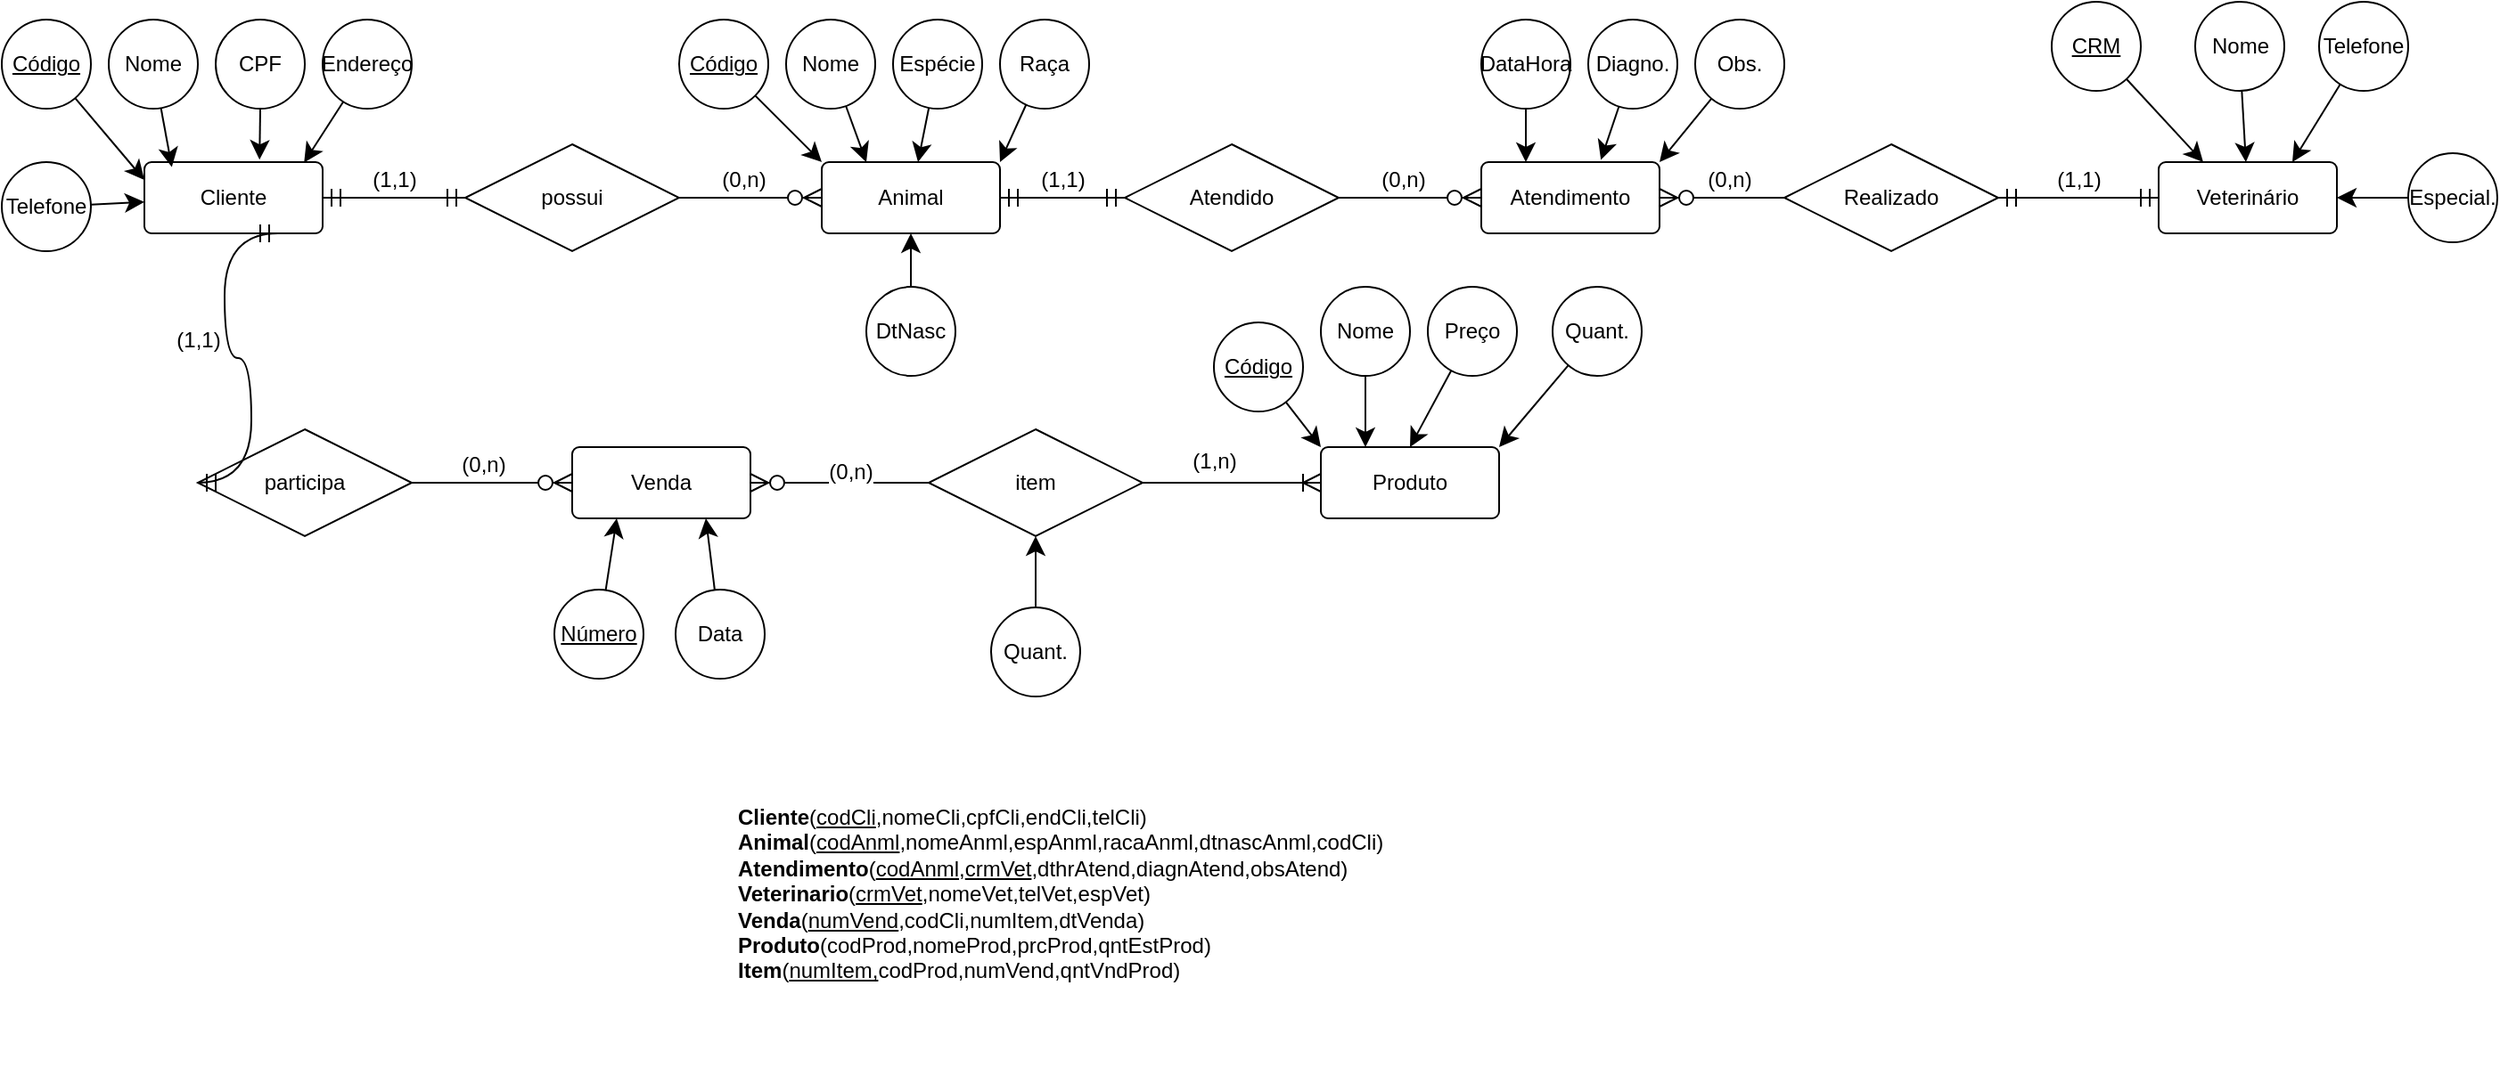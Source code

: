 <mxfile version="28.2.5">
  <diagram name="Página-1" id="lY--uPWrFN2BqIdOnKK3">
    <mxGraphModel dx="1020" dy="1765" grid="1" gridSize="10" guides="1" tooltips="1" connect="1" arrows="1" fold="1" page="1" pageScale="1" pageWidth="827" pageHeight="1169" math="0" shadow="0">
      <root>
        <mxCell id="0" />
        <mxCell id="1" parent="0" />
        <mxCell id="D7zyY9xv77rd_G1h-lyi-1" value="Cliente" style="rounded=1;arcSize=10;whiteSpace=wrap;html=1;align=center;" vertex="1" parent="1">
          <mxGeometry x="90" y="80" width="100" height="40" as="geometry" />
        </mxCell>
        <mxCell id="D7zyY9xv77rd_G1h-lyi-2" value="Animal" style="rounded=1;arcSize=10;whiteSpace=wrap;html=1;align=center;" vertex="1" parent="1">
          <mxGeometry x="470" y="80" width="100" height="40" as="geometry" />
        </mxCell>
        <mxCell id="D7zyY9xv77rd_G1h-lyi-3" value="Veterinário" style="rounded=1;arcSize=10;whiteSpace=wrap;html=1;align=center;" vertex="1" parent="1">
          <mxGeometry x="1220" y="80" width="100" height="40" as="geometry" />
        </mxCell>
        <mxCell id="D7zyY9xv77rd_G1h-lyi-4" value="Produto" style="rounded=1;arcSize=10;whiteSpace=wrap;html=1;align=center;" vertex="1" parent="1">
          <mxGeometry x="750" y="240" width="100" height="40" as="geometry" />
        </mxCell>
        <mxCell id="D7zyY9xv77rd_G1h-lyi-5" value="Venda" style="rounded=1;arcSize=10;whiteSpace=wrap;html=1;align=center;" vertex="1" parent="1">
          <mxGeometry x="330" y="240" width="100" height="40" as="geometry" />
        </mxCell>
        <mxCell id="D7zyY9xv77rd_G1h-lyi-6" value="possui" style="shape=rhombus;perimeter=rhombusPerimeter;whiteSpace=wrap;html=1;align=center;" vertex="1" parent="1">
          <mxGeometry x="270" y="70" width="120" height="60" as="geometry" />
        </mxCell>
        <mxCell id="D7zyY9xv77rd_G1h-lyi-7" value="" style="edgeStyle=entityRelationEdgeStyle;fontSize=12;html=1;endArrow=ERzeroToMany;endFill=1;rounded=0;startSize=8;endSize=8;curved=1;exitX=1;exitY=0.5;exitDx=0;exitDy=0;" edge="1" parent="1" source="D7zyY9xv77rd_G1h-lyi-6">
          <mxGeometry width="100" height="100" relative="1" as="geometry">
            <mxPoint x="400" y="90" as="sourcePoint" />
            <mxPoint x="470" y="100" as="targetPoint" />
          </mxGeometry>
        </mxCell>
        <mxCell id="D7zyY9xv77rd_G1h-lyi-8" value="(0,n)" style="edgeLabel;html=1;align=center;verticalAlign=middle;resizable=0;points=[];fontSize=12;" vertex="1" connectable="0" parent="D7zyY9xv77rd_G1h-lyi-7">
          <mxGeometry x="-0.108" y="2" relative="1" as="geometry">
            <mxPoint y="-8" as="offset" />
          </mxGeometry>
        </mxCell>
        <mxCell id="D7zyY9xv77rd_G1h-lyi-11" value="" style="edgeStyle=entityRelationEdgeStyle;fontSize=12;html=1;endArrow=ERmandOne;startArrow=ERmandOne;rounded=0;startSize=8;endSize=8;curved=1;exitX=1;exitY=0.5;exitDx=0;exitDy=0;entryX=0;entryY=0.5;entryDx=0;entryDy=0;" edge="1" parent="1" source="D7zyY9xv77rd_G1h-lyi-1" target="D7zyY9xv77rd_G1h-lyi-6">
          <mxGeometry width="100" height="100" relative="1" as="geometry">
            <mxPoint x="240" y="220" as="sourcePoint" />
            <mxPoint x="340" y="120" as="targetPoint" />
          </mxGeometry>
        </mxCell>
        <mxCell id="D7zyY9xv77rd_G1h-lyi-12" value="(1,1)" style="edgeLabel;html=1;align=center;verticalAlign=middle;resizable=0;points=[];fontSize=12;" vertex="1" connectable="0" parent="D7zyY9xv77rd_G1h-lyi-11">
          <mxGeometry x="-0.008" y="1" relative="1" as="geometry">
            <mxPoint y="-9" as="offset" />
          </mxGeometry>
        </mxCell>
        <mxCell id="D7zyY9xv77rd_G1h-lyi-13" value="Realizado" style="shape=rhombus;perimeter=rhombusPerimeter;whiteSpace=wrap;html=1;align=center;" vertex="1" parent="1">
          <mxGeometry x="1010" y="70" width="120" height="60" as="geometry" />
        </mxCell>
        <mxCell id="D7zyY9xv77rd_G1h-lyi-14" value="Atendimento" style="rounded=1;arcSize=10;whiteSpace=wrap;html=1;align=center;" vertex="1" parent="1">
          <mxGeometry x="840" y="80" width="100" height="40" as="geometry" />
        </mxCell>
        <mxCell id="D7zyY9xv77rd_G1h-lyi-15" value="Atendido" style="shape=rhombus;perimeter=rhombusPerimeter;whiteSpace=wrap;html=1;align=center;" vertex="1" parent="1">
          <mxGeometry x="640" y="70" width="120" height="60" as="geometry" />
        </mxCell>
        <mxCell id="D7zyY9xv77rd_G1h-lyi-18" value="" style="edgeStyle=entityRelationEdgeStyle;fontSize=12;html=1;endArrow=ERzeroToMany;endFill=1;rounded=0;startSize=8;endSize=8;curved=1;exitX=1;exitY=0.5;exitDx=0;exitDy=0;entryX=0;entryY=0.5;entryDx=0;entryDy=0;" edge="1" parent="1" source="D7zyY9xv77rd_G1h-lyi-15" target="D7zyY9xv77rd_G1h-lyi-14">
          <mxGeometry width="100" height="100" relative="1" as="geometry">
            <mxPoint x="400" y="110" as="sourcePoint" />
            <mxPoint x="480" y="110" as="targetPoint" />
          </mxGeometry>
        </mxCell>
        <mxCell id="D7zyY9xv77rd_G1h-lyi-19" value="(0,n)" style="edgeLabel;html=1;align=center;verticalAlign=middle;resizable=0;points=[];fontSize=12;" vertex="1" connectable="0" parent="D7zyY9xv77rd_G1h-lyi-18">
          <mxGeometry x="-0.108" y="2" relative="1" as="geometry">
            <mxPoint y="-8" as="offset" />
          </mxGeometry>
        </mxCell>
        <mxCell id="D7zyY9xv77rd_G1h-lyi-22" value="" style="edgeStyle=entityRelationEdgeStyle;fontSize=12;html=1;endArrow=ERzeroToMany;endFill=1;rounded=0;startSize=8;endSize=8;curved=1;exitX=0;exitY=0.5;exitDx=0;exitDy=0;entryX=1;entryY=0.5;entryDx=0;entryDy=0;" edge="1" parent="1" source="D7zyY9xv77rd_G1h-lyi-13" target="D7zyY9xv77rd_G1h-lyi-14">
          <mxGeometry width="100" height="100" relative="1" as="geometry">
            <mxPoint x="770" y="110" as="sourcePoint" />
            <mxPoint x="840" y="110" as="targetPoint" />
          </mxGeometry>
        </mxCell>
        <mxCell id="D7zyY9xv77rd_G1h-lyi-23" value="(0,n)" style="edgeLabel;html=1;align=center;verticalAlign=middle;resizable=0;points=[];fontSize=12;" vertex="1" connectable="0" parent="D7zyY9xv77rd_G1h-lyi-22">
          <mxGeometry x="-0.108" y="2" relative="1" as="geometry">
            <mxPoint y="-12" as="offset" />
          </mxGeometry>
        </mxCell>
        <mxCell id="D7zyY9xv77rd_G1h-lyi-25" value="" style="edgeStyle=entityRelationEdgeStyle;fontSize=12;html=1;endArrow=ERmandOne;startArrow=ERmandOne;rounded=0;startSize=8;endSize=8;curved=1;exitX=1;exitY=0.5;exitDx=0;exitDy=0;entryX=0;entryY=0.5;entryDx=0;entryDy=0;" edge="1" parent="1" source="D7zyY9xv77rd_G1h-lyi-13" target="D7zyY9xv77rd_G1h-lyi-3">
          <mxGeometry width="100" height="100" relative="1" as="geometry">
            <mxPoint x="1120" y="160" as="sourcePoint" />
            <mxPoint x="1200" y="160" as="targetPoint" />
          </mxGeometry>
        </mxCell>
        <mxCell id="D7zyY9xv77rd_G1h-lyi-26" value="(1,1)" style="edgeLabel;html=1;align=center;verticalAlign=middle;resizable=0;points=[];fontSize=12;" vertex="1" connectable="0" parent="D7zyY9xv77rd_G1h-lyi-25">
          <mxGeometry x="-0.008" y="1" relative="1" as="geometry">
            <mxPoint y="-9" as="offset" />
          </mxGeometry>
        </mxCell>
        <mxCell id="D7zyY9xv77rd_G1h-lyi-28" value="" style="edgeStyle=entityRelationEdgeStyle;fontSize=12;html=1;endArrow=ERmandOne;startArrow=ERmandOne;rounded=0;startSize=8;endSize=8;curved=1;exitX=1;exitY=0.5;exitDx=0;exitDy=0;entryX=0;entryY=0.5;entryDx=0;entryDy=0;" edge="1" parent="1" source="D7zyY9xv77rd_G1h-lyi-2" target="D7zyY9xv77rd_G1h-lyi-15">
          <mxGeometry width="100" height="100" relative="1" as="geometry">
            <mxPoint x="1140" y="110" as="sourcePoint" />
            <mxPoint x="1230" y="110" as="targetPoint" />
          </mxGeometry>
        </mxCell>
        <mxCell id="D7zyY9xv77rd_G1h-lyi-29" value="(1,1)" style="edgeLabel;html=1;align=center;verticalAlign=middle;resizable=0;points=[];fontSize=12;" vertex="1" connectable="0" parent="D7zyY9xv77rd_G1h-lyi-28">
          <mxGeometry x="-0.008" y="1" relative="1" as="geometry">
            <mxPoint y="-9" as="offset" />
          </mxGeometry>
        </mxCell>
        <mxCell id="D7zyY9xv77rd_G1h-lyi-30" value="item" style="shape=rhombus;perimeter=rhombusPerimeter;whiteSpace=wrap;html=1;align=center;" vertex="1" parent="1">
          <mxGeometry x="530" y="230" width="120" height="60" as="geometry" />
        </mxCell>
        <mxCell id="D7zyY9xv77rd_G1h-lyi-31" value="participa" style="shape=rhombus;perimeter=rhombusPerimeter;whiteSpace=wrap;html=1;align=center;" vertex="1" parent="1">
          <mxGeometry x="120" y="230" width="120" height="60" as="geometry" />
        </mxCell>
        <mxCell id="D7zyY9xv77rd_G1h-lyi-32" value="" style="edgeStyle=entityRelationEdgeStyle;fontSize=12;html=1;endArrow=ERmandOne;startArrow=ERmandOne;rounded=0;startSize=8;endSize=8;curved=1;exitX=0.75;exitY=1;exitDx=0;exitDy=0;entryX=0;entryY=0.5;entryDx=0;entryDy=0;" edge="1" parent="1" source="D7zyY9xv77rd_G1h-lyi-1" target="D7zyY9xv77rd_G1h-lyi-31">
          <mxGeometry width="100" height="100" relative="1" as="geometry">
            <mxPoint x="200" y="110" as="sourcePoint" />
            <mxPoint x="280" y="110" as="targetPoint" />
          </mxGeometry>
        </mxCell>
        <mxCell id="D7zyY9xv77rd_G1h-lyi-33" value="(1,1)" style="edgeLabel;html=1;align=center;verticalAlign=middle;resizable=0;points=[];fontSize=12;" vertex="1" connectable="0" parent="D7zyY9xv77rd_G1h-lyi-32">
          <mxGeometry x="-0.008" y="1" relative="1" as="geometry">
            <mxPoint x="-22" y="-9" as="offset" />
          </mxGeometry>
        </mxCell>
        <mxCell id="D7zyY9xv77rd_G1h-lyi-34" value="" style="edgeStyle=entityRelationEdgeStyle;fontSize=12;html=1;endArrow=ERzeroToMany;endFill=1;rounded=0;startSize=8;endSize=8;curved=1;exitX=1;exitY=0.5;exitDx=0;exitDy=0;entryX=0;entryY=0.5;entryDx=0;entryDy=0;" edge="1" parent="1" source="D7zyY9xv77rd_G1h-lyi-31" target="D7zyY9xv77rd_G1h-lyi-5">
          <mxGeometry width="100" height="100" relative="1" as="geometry">
            <mxPoint x="400" y="110" as="sourcePoint" />
            <mxPoint x="480" y="110" as="targetPoint" />
          </mxGeometry>
        </mxCell>
        <mxCell id="D7zyY9xv77rd_G1h-lyi-35" value="(0,n)" style="edgeLabel;html=1;align=center;verticalAlign=middle;resizable=0;points=[];fontSize=12;" vertex="1" connectable="0" parent="D7zyY9xv77rd_G1h-lyi-34">
          <mxGeometry x="-0.108" y="2" relative="1" as="geometry">
            <mxPoint y="-8" as="offset" />
          </mxGeometry>
        </mxCell>
        <mxCell id="D7zyY9xv77rd_G1h-lyi-36" value="" style="edgeStyle=entityRelationEdgeStyle;fontSize=12;html=1;endArrow=ERoneToMany;rounded=0;startSize=8;endSize=8;curved=1;exitX=1;exitY=0.5;exitDx=0;exitDy=0;entryX=0;entryY=0.5;entryDx=0;entryDy=0;" edge="1" parent="1" source="D7zyY9xv77rd_G1h-lyi-30" target="D7zyY9xv77rd_G1h-lyi-4">
          <mxGeometry width="100" height="100" relative="1" as="geometry">
            <mxPoint x="580" y="400" as="sourcePoint" />
            <mxPoint x="680" y="300" as="targetPoint" />
          </mxGeometry>
        </mxCell>
        <mxCell id="D7zyY9xv77rd_G1h-lyi-37" value="(1,n)" style="edgeLabel;html=1;align=center;verticalAlign=middle;resizable=0;points=[];fontSize=12;" vertex="1" connectable="0" parent="D7zyY9xv77rd_G1h-lyi-36">
          <mxGeometry x="-0.209" y="5" relative="1" as="geometry">
            <mxPoint y="-7" as="offset" />
          </mxGeometry>
        </mxCell>
        <mxCell id="D7zyY9xv77rd_G1h-lyi-38" value="" style="edgeStyle=entityRelationEdgeStyle;fontSize=12;html=1;endArrow=ERzeroToMany;endFill=1;rounded=0;startSize=8;endSize=8;curved=1;exitX=0;exitY=0.5;exitDx=0;exitDy=0;entryX=1;entryY=0.5;entryDx=0;entryDy=0;" edge="1" parent="1" source="D7zyY9xv77rd_G1h-lyi-30" target="D7zyY9xv77rd_G1h-lyi-5">
          <mxGeometry width="100" height="100" relative="1" as="geometry">
            <mxPoint x="770" y="110" as="sourcePoint" />
            <mxPoint x="850" y="110" as="targetPoint" />
          </mxGeometry>
        </mxCell>
        <mxCell id="D7zyY9xv77rd_G1h-lyi-39" value="(0,n)" style="edgeLabel;html=1;align=center;verticalAlign=middle;resizable=0;points=[];fontSize=12;" vertex="1" connectable="0" parent="D7zyY9xv77rd_G1h-lyi-38">
          <mxGeometry x="-0.108" y="2" relative="1" as="geometry">
            <mxPoint y="-8" as="offset" />
          </mxGeometry>
        </mxCell>
        <mxCell id="D7zyY9xv77rd_G1h-lyi-48" style="edgeStyle=none;curved=1;rounded=0;orthogonalLoop=1;jettySize=auto;html=1;entryX=0;entryY=0.25;entryDx=0;entryDy=0;fontSize=12;startSize=8;endSize=8;" edge="1" parent="1" source="D7zyY9xv77rd_G1h-lyi-40" target="D7zyY9xv77rd_G1h-lyi-1">
          <mxGeometry relative="1" as="geometry" />
        </mxCell>
        <mxCell id="D7zyY9xv77rd_G1h-lyi-40" value="Código" style="ellipse;whiteSpace=wrap;html=1;align=center;fontStyle=4;" vertex="1" parent="1">
          <mxGeometry x="10" width="50" height="50" as="geometry" />
        </mxCell>
        <mxCell id="D7zyY9xv77rd_G1h-lyi-41" value="Nome" style="ellipse;whiteSpace=wrap;html=1;align=center;" vertex="1" parent="1">
          <mxGeometry x="70" width="50" height="50" as="geometry" />
        </mxCell>
        <mxCell id="D7zyY9xv77rd_G1h-lyi-42" value="CPF" style="ellipse;whiteSpace=wrap;html=1;align=center;" vertex="1" parent="1">
          <mxGeometry x="130" width="50" height="50" as="geometry" />
        </mxCell>
        <mxCell id="D7zyY9xv77rd_G1h-lyi-43" value="Endereço" style="ellipse;whiteSpace=wrap;html=1;align=center;" vertex="1" parent="1">
          <mxGeometry x="190" width="50" height="50" as="geometry" />
        </mxCell>
        <mxCell id="D7zyY9xv77rd_G1h-lyi-47" style="edgeStyle=none;curved=1;rounded=0;orthogonalLoop=1;jettySize=auto;html=1;fontSize=12;startSize=8;endSize=8;" edge="1" parent="1" source="D7zyY9xv77rd_G1h-lyi-44" target="D7zyY9xv77rd_G1h-lyi-1">
          <mxGeometry relative="1" as="geometry" />
        </mxCell>
        <mxCell id="D7zyY9xv77rd_G1h-lyi-44" value="Telefone" style="ellipse;whiteSpace=wrap;html=1;align=center;" vertex="1" parent="1">
          <mxGeometry x="10" y="80" width="50" height="50" as="geometry" />
        </mxCell>
        <mxCell id="D7zyY9xv77rd_G1h-lyi-49" style="edgeStyle=none;curved=1;rounded=0;orthogonalLoop=1;jettySize=auto;html=1;entryX=0.154;entryY=0.069;entryDx=0;entryDy=0;entryPerimeter=0;fontSize=12;startSize=8;endSize=8;" edge="1" parent="1" source="D7zyY9xv77rd_G1h-lyi-41" target="D7zyY9xv77rd_G1h-lyi-1">
          <mxGeometry relative="1" as="geometry" />
        </mxCell>
        <mxCell id="D7zyY9xv77rd_G1h-lyi-50" style="edgeStyle=none;curved=1;rounded=0;orthogonalLoop=1;jettySize=auto;html=1;entryX=0.646;entryY=-0.035;entryDx=0;entryDy=0;entryPerimeter=0;fontSize=12;startSize=8;endSize=8;" edge="1" parent="1" source="D7zyY9xv77rd_G1h-lyi-42" target="D7zyY9xv77rd_G1h-lyi-1">
          <mxGeometry relative="1" as="geometry" />
        </mxCell>
        <mxCell id="D7zyY9xv77rd_G1h-lyi-51" style="edgeStyle=none;curved=1;rounded=0;orthogonalLoop=1;jettySize=auto;html=1;entryX=0.896;entryY=0.006;entryDx=0;entryDy=0;entryPerimeter=0;fontSize=12;startSize=8;endSize=8;" edge="1" parent="1" source="D7zyY9xv77rd_G1h-lyi-43" target="D7zyY9xv77rd_G1h-lyi-1">
          <mxGeometry relative="1" as="geometry" />
        </mxCell>
        <mxCell id="D7zyY9xv77rd_G1h-lyi-62" style="edgeStyle=none;curved=1;rounded=0;orthogonalLoop=1;jettySize=auto;html=1;entryX=0;entryY=0;entryDx=0;entryDy=0;fontSize=12;startSize=8;endSize=8;" edge="1" parent="1" source="D7zyY9xv77rd_G1h-lyi-52" target="D7zyY9xv77rd_G1h-lyi-2">
          <mxGeometry relative="1" as="geometry" />
        </mxCell>
        <mxCell id="D7zyY9xv77rd_G1h-lyi-52" value="Código" style="ellipse;whiteSpace=wrap;html=1;align=center;fontStyle=4;" vertex="1" parent="1">
          <mxGeometry x="390" width="50" height="50" as="geometry" />
        </mxCell>
        <mxCell id="D7zyY9xv77rd_G1h-lyi-60" style="edgeStyle=none;curved=1;rounded=0;orthogonalLoop=1;jettySize=auto;html=1;entryX=0.25;entryY=0;entryDx=0;entryDy=0;fontSize=12;startSize=8;endSize=8;" edge="1" parent="1" source="D7zyY9xv77rd_G1h-lyi-53" target="D7zyY9xv77rd_G1h-lyi-2">
          <mxGeometry relative="1" as="geometry" />
        </mxCell>
        <mxCell id="D7zyY9xv77rd_G1h-lyi-53" value="Nome" style="ellipse;whiteSpace=wrap;html=1;align=center;" vertex="1" parent="1">
          <mxGeometry x="450" width="50" height="50" as="geometry" />
        </mxCell>
        <mxCell id="D7zyY9xv77rd_G1h-lyi-59" style="edgeStyle=none;curved=1;rounded=0;orthogonalLoop=1;jettySize=auto;html=1;fontSize=12;startSize=8;endSize=8;" edge="1" parent="1" source="D7zyY9xv77rd_G1h-lyi-54" target="D7zyY9xv77rd_G1h-lyi-2">
          <mxGeometry relative="1" as="geometry" />
        </mxCell>
        <mxCell id="D7zyY9xv77rd_G1h-lyi-54" value="Espécie" style="ellipse;whiteSpace=wrap;html=1;align=center;" vertex="1" parent="1">
          <mxGeometry x="510" width="50" height="50" as="geometry" />
        </mxCell>
        <mxCell id="D7zyY9xv77rd_G1h-lyi-58" style="edgeStyle=none;curved=1;rounded=0;orthogonalLoop=1;jettySize=auto;html=1;entryX=1;entryY=0;entryDx=0;entryDy=0;fontSize=12;startSize=8;endSize=8;" edge="1" parent="1" source="D7zyY9xv77rd_G1h-lyi-55" target="D7zyY9xv77rd_G1h-lyi-2">
          <mxGeometry relative="1" as="geometry" />
        </mxCell>
        <mxCell id="D7zyY9xv77rd_G1h-lyi-55" value="Raça" style="ellipse;whiteSpace=wrap;html=1;align=center;" vertex="1" parent="1">
          <mxGeometry x="570" width="50" height="50" as="geometry" />
        </mxCell>
        <mxCell id="D7zyY9xv77rd_G1h-lyi-57" style="edgeStyle=none;curved=1;rounded=0;orthogonalLoop=1;jettySize=auto;html=1;entryX=0.5;entryY=1;entryDx=0;entryDy=0;fontSize=12;startSize=8;endSize=8;" edge="1" parent="1" source="D7zyY9xv77rd_G1h-lyi-56" target="D7zyY9xv77rd_G1h-lyi-2">
          <mxGeometry relative="1" as="geometry" />
        </mxCell>
        <mxCell id="D7zyY9xv77rd_G1h-lyi-56" value="DtNasc" style="ellipse;whiteSpace=wrap;html=1;align=center;" vertex="1" parent="1">
          <mxGeometry x="495" y="150" width="50" height="50" as="geometry" />
        </mxCell>
        <mxCell id="D7zyY9xv77rd_G1h-lyi-73" style="edgeStyle=none;curved=1;rounded=0;orthogonalLoop=1;jettySize=auto;html=1;entryX=0.25;entryY=0;entryDx=0;entryDy=0;fontSize=12;startSize=8;endSize=8;" edge="1" parent="1" source="D7zyY9xv77rd_G1h-lyi-64" target="D7zyY9xv77rd_G1h-lyi-3">
          <mxGeometry relative="1" as="geometry" />
        </mxCell>
        <mxCell id="D7zyY9xv77rd_G1h-lyi-64" value="CRM" style="ellipse;whiteSpace=wrap;html=1;align=center;fontStyle=4;" vertex="1" parent="1">
          <mxGeometry x="1160" y="-10" width="50" height="50" as="geometry" />
        </mxCell>
        <mxCell id="D7zyY9xv77rd_G1h-lyi-72" style="edgeStyle=none;curved=1;rounded=0;orthogonalLoop=1;jettySize=auto;html=1;fontSize=12;startSize=8;endSize=8;" edge="1" parent="1" source="D7zyY9xv77rd_G1h-lyi-65" target="D7zyY9xv77rd_G1h-lyi-3">
          <mxGeometry relative="1" as="geometry" />
        </mxCell>
        <mxCell id="D7zyY9xv77rd_G1h-lyi-65" value="Nome" style="ellipse;whiteSpace=wrap;html=1;align=center;" vertex="1" parent="1">
          <mxGeometry x="1240.5" y="-10" width="50" height="50" as="geometry" />
        </mxCell>
        <mxCell id="D7zyY9xv77rd_G1h-lyi-71" style="edgeStyle=none;curved=1;rounded=0;orthogonalLoop=1;jettySize=auto;html=1;entryX=0.75;entryY=0;entryDx=0;entryDy=0;fontSize=12;startSize=8;endSize=8;" edge="1" parent="1" source="D7zyY9xv77rd_G1h-lyi-67" target="D7zyY9xv77rd_G1h-lyi-3">
          <mxGeometry relative="1" as="geometry" />
        </mxCell>
        <mxCell id="D7zyY9xv77rd_G1h-lyi-67" value="Telefone" style="ellipse;whiteSpace=wrap;html=1;align=center;" vertex="1" parent="1">
          <mxGeometry x="1310" y="-10" width="50" height="50" as="geometry" />
        </mxCell>
        <mxCell id="D7zyY9xv77rd_G1h-lyi-70" style="edgeStyle=none;curved=1;rounded=0;orthogonalLoop=1;jettySize=auto;html=1;entryX=1;entryY=0.5;entryDx=0;entryDy=0;fontSize=12;startSize=8;endSize=8;" edge="1" parent="1" source="D7zyY9xv77rd_G1h-lyi-69" target="D7zyY9xv77rd_G1h-lyi-3">
          <mxGeometry relative="1" as="geometry" />
        </mxCell>
        <mxCell id="D7zyY9xv77rd_G1h-lyi-69" value="Especial." style="ellipse;whiteSpace=wrap;html=1;align=center;" vertex="1" parent="1">
          <mxGeometry x="1360" y="75" width="50" height="50" as="geometry" />
        </mxCell>
        <mxCell id="D7zyY9xv77rd_G1h-lyi-80" style="edgeStyle=none;curved=1;rounded=0;orthogonalLoop=1;jettySize=auto;html=1;entryX=0.25;entryY=0;entryDx=0;entryDy=0;fontSize=12;startSize=8;endSize=8;" edge="1" parent="1" source="D7zyY9xv77rd_G1h-lyi-74" target="D7zyY9xv77rd_G1h-lyi-14">
          <mxGeometry relative="1" as="geometry" />
        </mxCell>
        <mxCell id="D7zyY9xv77rd_G1h-lyi-74" value="DataHora" style="ellipse;whiteSpace=wrap;html=1;align=center;" vertex="1" parent="1">
          <mxGeometry x="840" width="50" height="50" as="geometry" />
        </mxCell>
        <mxCell id="D7zyY9xv77rd_G1h-lyi-76" value="Diagno." style="ellipse;whiteSpace=wrap;html=1;align=center;" vertex="1" parent="1">
          <mxGeometry x="900" width="50" height="50" as="geometry" />
        </mxCell>
        <mxCell id="D7zyY9xv77rd_G1h-lyi-82" style="edgeStyle=none;curved=1;rounded=0;orthogonalLoop=1;jettySize=auto;html=1;entryX=1;entryY=0;entryDx=0;entryDy=0;fontSize=12;startSize=8;endSize=8;" edge="1" parent="1" source="D7zyY9xv77rd_G1h-lyi-77" target="D7zyY9xv77rd_G1h-lyi-14">
          <mxGeometry relative="1" as="geometry" />
        </mxCell>
        <mxCell id="D7zyY9xv77rd_G1h-lyi-77" value="Obs." style="ellipse;whiteSpace=wrap;html=1;align=center;" vertex="1" parent="1">
          <mxGeometry x="960" width="50" height="50" as="geometry" />
        </mxCell>
        <mxCell id="D7zyY9xv77rd_G1h-lyi-81" style="edgeStyle=none;curved=1;rounded=0;orthogonalLoop=1;jettySize=auto;html=1;entryX=0.671;entryY=-0.031;entryDx=0;entryDy=0;entryPerimeter=0;fontSize=12;startSize=8;endSize=8;" edge="1" parent="1" source="D7zyY9xv77rd_G1h-lyi-76" target="D7zyY9xv77rd_G1h-lyi-14">
          <mxGeometry relative="1" as="geometry" />
        </mxCell>
        <mxCell id="D7zyY9xv77rd_G1h-lyi-87" style="edgeStyle=none;curved=1;rounded=0;orthogonalLoop=1;jettySize=auto;html=1;entryX=0;entryY=0;entryDx=0;entryDy=0;fontSize=12;startSize=8;endSize=8;" edge="1" parent="1" source="D7zyY9xv77rd_G1h-lyi-83" target="D7zyY9xv77rd_G1h-lyi-4">
          <mxGeometry relative="1" as="geometry" />
        </mxCell>
        <mxCell id="D7zyY9xv77rd_G1h-lyi-83" value="Código" style="ellipse;whiteSpace=wrap;html=1;align=center;fontStyle=4;" vertex="1" parent="1">
          <mxGeometry x="690" y="170" width="50" height="50" as="geometry" />
        </mxCell>
        <mxCell id="D7zyY9xv77rd_G1h-lyi-88" style="edgeStyle=none;curved=1;rounded=0;orthogonalLoop=1;jettySize=auto;html=1;entryX=0.25;entryY=0;entryDx=0;entryDy=0;fontSize=12;startSize=8;endSize=8;" edge="1" parent="1" source="D7zyY9xv77rd_G1h-lyi-84" target="D7zyY9xv77rd_G1h-lyi-4">
          <mxGeometry relative="1" as="geometry" />
        </mxCell>
        <mxCell id="D7zyY9xv77rd_G1h-lyi-84" value="Nome" style="ellipse;whiteSpace=wrap;html=1;align=center;" vertex="1" parent="1">
          <mxGeometry x="750" y="150" width="50" height="50" as="geometry" />
        </mxCell>
        <mxCell id="D7zyY9xv77rd_G1h-lyi-89" style="edgeStyle=none;curved=1;rounded=0;orthogonalLoop=1;jettySize=auto;html=1;entryX=0.5;entryY=0;entryDx=0;entryDy=0;fontSize=12;startSize=8;endSize=8;" edge="1" parent="1" source="D7zyY9xv77rd_G1h-lyi-85" target="D7zyY9xv77rd_G1h-lyi-4">
          <mxGeometry relative="1" as="geometry" />
        </mxCell>
        <mxCell id="D7zyY9xv77rd_G1h-lyi-85" value="Preço" style="ellipse;whiteSpace=wrap;html=1;align=center;" vertex="1" parent="1">
          <mxGeometry x="810" y="150" width="50" height="50" as="geometry" />
        </mxCell>
        <mxCell id="D7zyY9xv77rd_G1h-lyi-90" style="edgeStyle=none;curved=1;rounded=0;orthogonalLoop=1;jettySize=auto;html=1;entryX=1;entryY=0;entryDx=0;entryDy=0;fontSize=12;startSize=8;endSize=8;" edge="1" parent="1" source="D7zyY9xv77rd_G1h-lyi-86" target="D7zyY9xv77rd_G1h-lyi-4">
          <mxGeometry relative="1" as="geometry" />
        </mxCell>
        <mxCell id="D7zyY9xv77rd_G1h-lyi-86" value="Quant." style="ellipse;whiteSpace=wrap;html=1;align=center;" vertex="1" parent="1">
          <mxGeometry x="880" y="150" width="50" height="50" as="geometry" />
        </mxCell>
        <mxCell id="D7zyY9xv77rd_G1h-lyi-92" style="edgeStyle=none;curved=1;rounded=0;orthogonalLoop=1;jettySize=auto;html=1;entryX=0.5;entryY=1;entryDx=0;entryDy=0;fontSize=12;startSize=8;endSize=8;" edge="1" parent="1" source="D7zyY9xv77rd_G1h-lyi-91" target="D7zyY9xv77rd_G1h-lyi-30">
          <mxGeometry relative="1" as="geometry" />
        </mxCell>
        <mxCell id="D7zyY9xv77rd_G1h-lyi-91" value="Quant." style="ellipse;whiteSpace=wrap;html=1;align=center;" vertex="1" parent="1">
          <mxGeometry x="565" y="330" width="50" height="50" as="geometry" />
        </mxCell>
        <mxCell id="D7zyY9xv77rd_G1h-lyi-93" value="Número" style="ellipse;whiteSpace=wrap;html=1;align=center;fontStyle=4;" vertex="1" parent="1">
          <mxGeometry x="320" y="320" width="50" height="50" as="geometry" />
        </mxCell>
        <mxCell id="D7zyY9xv77rd_G1h-lyi-97" style="edgeStyle=none;curved=1;rounded=0;orthogonalLoop=1;jettySize=auto;html=1;entryX=0.75;entryY=1;entryDx=0;entryDy=0;fontSize=12;startSize=8;endSize=8;" edge="1" parent="1" source="D7zyY9xv77rd_G1h-lyi-94" target="D7zyY9xv77rd_G1h-lyi-5">
          <mxGeometry relative="1" as="geometry" />
        </mxCell>
        <mxCell id="D7zyY9xv77rd_G1h-lyi-94" value="Data" style="ellipse;whiteSpace=wrap;html=1;align=center;" vertex="1" parent="1">
          <mxGeometry x="388" y="320" width="50" height="50" as="geometry" />
        </mxCell>
        <mxCell id="D7zyY9xv77rd_G1h-lyi-96" style="edgeStyle=none;curved=1;rounded=0;orthogonalLoop=1;jettySize=auto;html=1;entryX=0.25;entryY=1;entryDx=0;entryDy=0;fontSize=12;startSize=8;endSize=8;" edge="1" parent="1" source="D7zyY9xv77rd_G1h-lyi-93" target="D7zyY9xv77rd_G1h-lyi-5">
          <mxGeometry relative="1" as="geometry" />
        </mxCell>
        <mxCell id="D7zyY9xv77rd_G1h-lyi-98" value="&lt;b&gt;Cliente&lt;/b&gt;(&lt;u&gt;codCli&lt;/u&gt;,nomeCli,cpfCli,endCli,telCli)&lt;div&gt;&lt;b&gt;Animal&lt;/b&gt;(&lt;u&gt;codAnml&lt;/u&gt;,nomeAnml,espAnml,racaAnml,dtnascAnml,codCli)&lt;/div&gt;&lt;div&gt;&lt;b&gt;Atendimento&lt;/b&gt;(&lt;u&gt;codAnml&lt;/u&gt;,&lt;u&gt;crmVet&lt;/u&gt;,dthrAtend,diagnAtend,obsAtend)&lt;/div&gt;&lt;div&gt;&lt;b&gt;Veterinario&lt;/b&gt;(&lt;u&gt;crmVet&lt;/u&gt;,nomeVet,telVet,espVet)&lt;/div&gt;&lt;div&gt;&lt;b&gt;Venda&lt;/b&gt;(&lt;u&gt;numVend&lt;/u&gt;,codCli,numItem,dtVenda)&lt;/div&gt;&lt;div&gt;&lt;b&gt;Produto&lt;/b&gt;(codProd,nomeProd,prcProd,qntEstProd)&lt;/div&gt;&lt;div&gt;&lt;b&gt;Item&lt;/b&gt;(&lt;u&gt;numItem,&lt;/u&gt;codProd,numVend,qntVndProd)&lt;/div&gt;&lt;div&gt;&lt;br&gt;&lt;/div&gt;" style="text;strokeColor=none;fillColor=none;spacingLeft=4;spacingRight=4;overflow=hidden;rotatable=0;points=[[0,0.5],[1,0.5]];portConstraint=eastwest;fontSize=12;whiteSpace=wrap;html=1;" vertex="1" parent="1">
          <mxGeometry x="417" y="434" width="410" height="150" as="geometry" />
        </mxCell>
      </root>
    </mxGraphModel>
  </diagram>
</mxfile>
